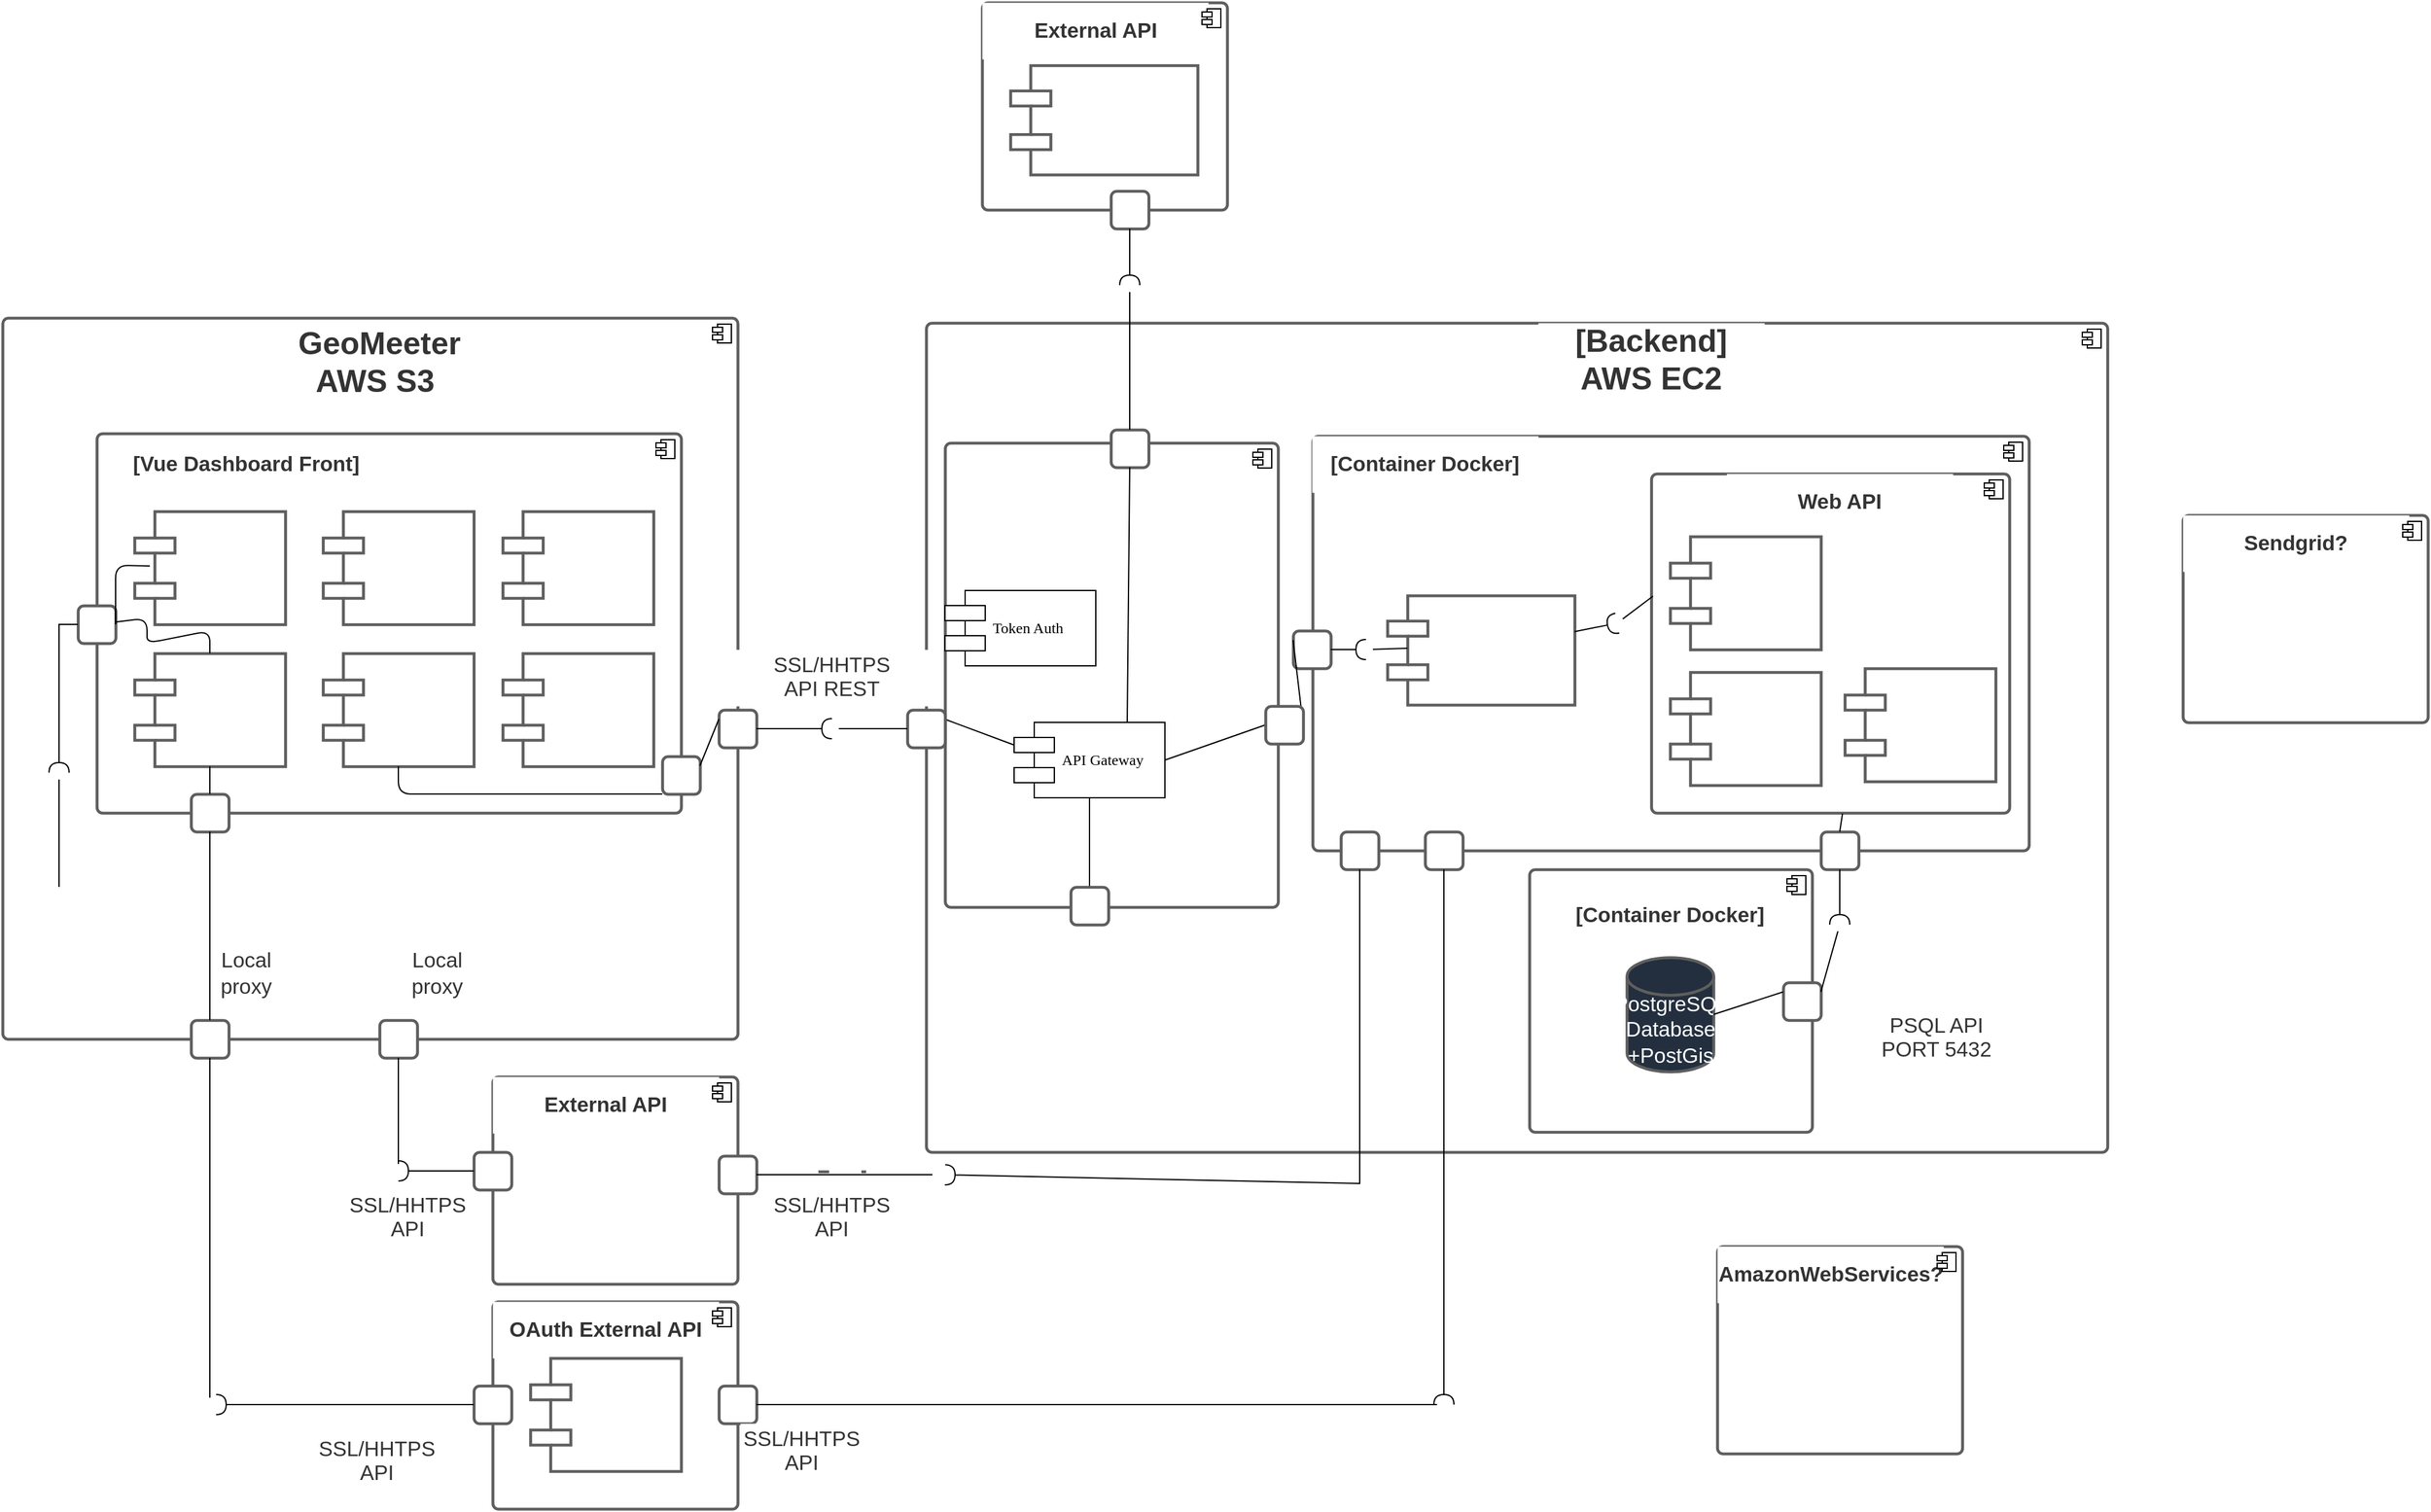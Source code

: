 <mxfile>
    <diagram id="GqEjZYX9ZaJlJ4JGxs04" name="Page-1">
        <mxGraphModel dx="3369" dy="2204" grid="1" gridSize="10" guides="1" tooltips="1" connect="1" arrows="1" fold="1" page="1" pageScale="1" pageWidth="827" pageHeight="1169" math="0" shadow="0">
            <root>
                <mxCell id="0"/>
                <mxCell id="1" parent="0"/>
                <mxCell id="64" value="" style="html=1;dropTarget=0;fontSize=13;align=center;spacing=3.8;strokeColor=#5e5e5e;strokeOpacity=100;rounded=1;absoluteArcSize=1;arcSize=9;strokeWidth=2.3;" parent="1" vertex="1">
                    <mxGeometry x="-1215" y="-829" width="585" height="574" as="geometry"/>
                </mxCell>
                <mxCell id="65" value="" style="shape=component;jettyWidth=8;jettyHeight=4;" parent="64" vertex="1">
                    <mxGeometry x="1" width="15" height="15" relative="1" as="geometry">
                        <mxPoint x="-20" y="5" as="offset"/>
                    </mxGeometry>
                </mxCell>
                <mxCell id="66" value="" style="html=1;dropTarget=0;fontSize=13;align=center;spacing=3.8;strokeColor=#5e5e5e;strokeOpacity=100;rounded=1;absoluteArcSize=1;arcSize=9;strokeWidth=2.3;" parent="1" vertex="1">
                    <mxGeometry x="-1140" y="-737" width="465" height="302" as="geometry"/>
                </mxCell>
                <mxCell id="67" value="" style="shape=component;jettyWidth=8;jettyHeight=4;" parent="66" vertex="1">
                    <mxGeometry x="1" width="15" height="15" relative="1" as="geometry">
                        <mxPoint x="-20" y="5" as="offset"/>
                    </mxGeometry>
                </mxCell>
                <mxCell id="68" value="" style="html=1;dropTarget=0;fontSize=13;align=center;spacing=3.8;strokeColor=#5e5e5e;strokeOpacity=100;rounded=1;absoluteArcSize=1;arcSize=9;strokeWidth=2.3;" parent="1" vertex="1">
                    <mxGeometry x="-480" y="-825" width="940" height="660" as="geometry"/>
                </mxCell>
                <mxCell id="69" value="" style="shape=component;jettyWidth=8;jettyHeight=4;" parent="68" vertex="1">
                    <mxGeometry x="1" width="15" height="15" relative="1" as="geometry">
                        <mxPoint x="-20" y="5" as="offset"/>
                    </mxGeometry>
                </mxCell>
                <mxCell id="70" value="" style="html=1;dropTarget=0;fontSize=13;align=center;spacing=3.8;strokeColor=#5e5e5e;strokeOpacity=100;rounded=1;absoluteArcSize=1;arcSize=9;strokeWidth=2.3;" parent="1" vertex="1">
                    <mxGeometry x="-172.5" y="-735" width="570" height="330" as="geometry"/>
                </mxCell>
                <mxCell id="71" value="" style="shape=component;jettyWidth=8;jettyHeight=4;" parent="70" vertex="1">
                    <mxGeometry x="1" width="15" height="15" relative="1" as="geometry">
                        <mxPoint x="-20" y="5" as="offset"/>
                    </mxGeometry>
                </mxCell>
                <UserObject label="&lt;div style=&quot;display: flex; justify-content: center; text-align: center; align-items: baseline; font-size: 0; line-height: 1.25;margin-top: -2px;&quot;&gt;&lt;span&gt;&lt;span style=&quot;font-size:16.7px;color:#333333;&quot;&gt;PSQL API&#10;&lt;/span&gt;&lt;/span&gt;&lt;/div&gt;&lt;div style=&quot;display: flex; justify-content: center; text-align: center; align-items: baseline; font-size: 0; line-height: 1.25;margin-top: -2px;&quot;&gt;&lt;span&gt;&lt;span style=&quot;font-size:16.7px;color:#333333;&quot;&gt;PORT 5432&lt;/span&gt;&lt;/span&gt;&lt;/div&gt;" lucidchartObjectId="9TQ.UFUaZxLk" id="72">
                    <mxCell style="html=1;overflow=block;blockSpacing=1;whiteSpace=wrap;fontSize=13;spacing=0;fillColor=#ffffff;strokeWidth=1.5;strokeColor=none;" parent="1" vertex="1">
                        <mxGeometry x="234" y="-277.5" width="180" height="45" as="geometry"/>
                    </mxCell>
                </UserObject>
                <UserObject label="&lt;div style=&quot;display: flex; justify-content: center; text-align: center; align-items: baseline; font-size: 0; line-height: 1.25;margin-top: -2px;&quot;&gt;&lt;span&gt;&lt;span style=&quot;font-size:16.7px;color:#333333;&quot;&gt;SSL/HHTPS&#10;&lt;/span&gt;&lt;/span&gt;&lt;/div&gt;&lt;div style=&quot;display: flex; justify-content: center; text-align: center; align-items: baseline; font-size: 0; line-height: 1.25;margin-top: -2px;&quot;&gt;&lt;span&gt;&lt;span style=&quot;font-size:16.7px;color:#333333;&quot;&gt;API REST&lt;/span&gt;&lt;/span&gt;&lt;/div&gt;" lucidchartObjectId="ERQ.FartYt-O" id="73">
                    <mxCell style="html=1;overflow=block;blockSpacing=1;whiteSpace=wrap;fontSize=13;spacing=0;fillColor=#ffffff;strokeWidth=1.5;strokeColor=none;" parent="1" vertex="1">
                        <mxGeometry x="-645" y="-565" width="180" height="45" as="geometry"/>
                    </mxCell>
                </UserObject>
                <UserObject label="Local proxy" lucidchartObjectId="j-Q.yynavweJ" id="74">
                    <mxCell style="html=1;overflow=block;blockSpacing=1;whiteSpace=wrap;fontSize=16.7;fontColor=#333333;align=center;spacing=0;fillColor=#ffffff;strokeWidth=1.5;strokeColor=none;" parent="1" vertex="1">
                        <mxGeometry x="-898" y="-330" width="58" height="45" as="geometry"/>
                    </mxCell>
                </UserObject>
                <UserObject label="GeoMeeter AWS S3&amp;nbsp;" lucidchartObjectId="0mQ.VnrTeDY5" id="75">
                    <mxCell style="html=1;overflow=block;blockSpacing=1;whiteSpace=wrap;fontSize=25;fontColor=#333333;fontStyle=1;align=center;spacing=0;fillColor=#ffffff;strokeWidth=1.5;strokeColor=none;" parent="1" vertex="1">
                        <mxGeometry x="-1005" y="-825" width="180" height="55" as="geometry"/>
                    </mxCell>
                </UserObject>
                <UserObject label="[Container Docker]" lucidchartObjectId="BvQ.S7S5D1Hz" id="76">
                    <mxCell style="html=1;overflow=block;blockSpacing=1;whiteSpace=wrap;fontSize=16.7;fontColor=#333333;fontStyle=1;align=center;spacing=0;fillColor=#ffffff;strokeWidth=1.5;strokeColor=none;" parent="1" vertex="1">
                        <mxGeometry x="-173" y="-735" width="180" height="45" as="geometry"/>
                    </mxCell>
                </UserObject>
                <mxCell id="77" value="" style="html=1;dropTarget=0;fontSize=13;align=center;spacing=3.8;strokeColor=#5e5e5e;strokeOpacity=100;rounded=1;absoluteArcSize=1;arcSize=9;strokeWidth=2.3;" parent="1" vertex="1">
                    <mxGeometry x="97" y="-705" width="285" height="270" as="geometry"/>
                </mxCell>
                <mxCell id="78" value="" style="shape=component;jettyWidth=8;jettyHeight=4;" parent="77" vertex="1">
                    <mxGeometry x="1" width="15" height="15" relative="1" as="geometry">
                        <mxPoint x="-20" y="5" as="offset"/>
                    </mxGeometry>
                </mxCell>
                <UserObject label="&lt;div style=&quot;display: flex; justify-content: center; text-align: center; align-items: baseline; font-size: 0; line-height: 1.25;margin-top: -2px;&quot;&gt;&lt;span&gt;&lt;span style=&quot;font-size:25px;color:#333333;font-weight: bold;&quot;&gt;[Backend]&#10;&lt;/span&gt;&lt;/span&gt;&lt;/div&gt;&lt;div style=&quot;display: flex; justify-content: center; text-align: center; align-items: baseline; font-size: 0; line-height: 1.25;margin-top: -2px;&quot;&gt;&lt;span&gt;&lt;span style=&quot;font-size:25px;color:#333333;font-weight: bold;&quot;&gt;AWS EC2&lt;/span&gt;&lt;/span&gt;&lt;/div&gt;" lucidchartObjectId="2wQ.rxDoDfN9" id="79">
                    <mxCell style="html=1;overflow=block;blockSpacing=1;whiteSpace=wrap;fontSize=13;spacing=0;fillColor=#ffffff;strokeWidth=1.5;strokeColor=none;" parent="1" vertex="1">
                        <mxGeometry x="7" y="-825" width="180" height="60" as="geometry"/>
                    </mxCell>
                </UserObject>
                <UserObject label="Web API" lucidchartObjectId="cxQ.P7ARJ7Gp" id="80">
                    <mxCell style="html=1;overflow=block;blockSpacing=1;whiteSpace=wrap;fontSize=16.7;fontColor=#333333;fontStyle=1;align=center;spacing=0;fillColor=#ffffff;strokeWidth=1.5;strokeColor=none;" parent="1" vertex="1">
                        <mxGeometry x="157" y="-705" width="180" height="45" as="geometry"/>
                    </mxCell>
                </UserObject>
                <UserObject label="" lucidchartObjectId="xmQ.o6H7XOpQ" id="81">
                    <mxCell style="html=1;overflow=block;blockSpacing=1;whiteSpace=wrap;shape=component;align=left;spacingLeft=36;fontSize=16.7;fontColor=#FFFFFF;spacing=0;strokeColor=#5e5e5e;strokeOpacity=100;rounded=1;absoluteArcSize=1;arcSize=9;strokeWidth=2.3;" parent="1" vertex="1">
                        <mxGeometry x="112" y="-547" width="120" height="90" as="geometry"/>
                    </mxCell>
                </UserObject>
                <UserObject label="" lucidchartObjectId="LvQ.SK1kYf38" id="83">
                    <mxCell style="html=1;overflow=block;blockSpacing=1;whiteSpace=wrap;shape=component;align=left;spacingLeft=36;fontSize=16.7;fontColor=#FFFFFF;spacing=0;strokeColor=#5e5e5e;strokeOpacity=100;rounded=1;absoluteArcSize=1;arcSize=9;strokeWidth=2.3;" parent="1" vertex="1">
                        <mxGeometry x="112" y="-655" width="120" height="90" as="geometry"/>
                    </mxCell>
                </UserObject>
                <mxCell id="84" value="" style="html=1;dropTarget=0;fontSize=13;align=center;spacing=3.8;strokeColor=#5e5e5e;strokeOpacity=100;rounded=1;absoluteArcSize=1;arcSize=9;strokeWidth=2.3;container=1;collapsible=0;" parent="1" vertex="1">
                    <mxGeometry x="-825" y="-225" width="195" height="165" as="geometry"/>
                </mxCell>
                <UserObject label="External API" lucidchartObjectId="JzQ.lzjoDw~8" id="85">
                    <mxCell style="html=1;overflow=block;blockSpacing=1;whiteSpace=wrap;fontSize=16.7;fontColor=#333333;fontStyle=1;align=center;spacing=0;fillColor=#ffffff;strokeWidth=1.5;strokeColor=none;" parent="84" vertex="1">
                        <mxGeometry width="180" height="45" as="geometry"/>
                    </mxCell>
                </UserObject>
                <mxCell id="87" value="" style="shape=component;jettyWidth=8;jettyHeight=4;" parent="84" vertex="1">
                    <mxGeometry x="1" width="15" height="15" relative="1" as="geometry">
                        <mxPoint x="-20" y="5" as="offset"/>
                    </mxGeometry>
                </mxCell>
                <mxCell id="88" value="" style="html=1;dropTarget=0;fontSize=13;align=center;spacing=3.8;strokeColor=#5e5e5e;strokeOpacity=100;rounded=1;absoluteArcSize=1;arcSize=9;strokeWidth=2.3;container=1;collapsible=0;" parent="1" vertex="1">
                    <mxGeometry x="-825" y="-46" width="195" height="165" as="geometry"/>
                </mxCell>
                <UserObject label="OAuth External API" lucidchartObjectId="RAQ.dgPogVAI" id="89">
                    <mxCell style="html=1;overflow=block;blockSpacing=1;whiteSpace=wrap;fontSize=16.7;fontColor=#333333;fontStyle=1;align=center;spacing=0;fillColor=#ffffff;strokeWidth=1.5;strokeColor=none;" parent="88" vertex="1">
                        <mxGeometry width="180" height="45" as="geometry"/>
                    </mxCell>
                </UserObject>
                <mxCell id="90" value="" style="shape=component;jettyWidth=8;jettyHeight=4;" parent="88" vertex="1">
                    <mxGeometry x="1" width="15" height="15" relative="1" as="geometry">
                        <mxPoint x="-20" y="5" as="offset"/>
                    </mxGeometry>
                </mxCell>
                <mxCell id="91" value="Auth" style="html=1;overflow=block;blockSpacing=1;whiteSpace=wrap;shape=component;align=left;spacingLeft=36;fontSize=16.7;fontColor=#FFFFFF;spacing=0;strokeColor=#5e5e5e;strokeOpacity=100;rounded=1;absoluteArcSize=1;arcSize=9;strokeWidth=2.3;container=1;collapsible=0;" parent="1" vertex="1">
                    <mxGeometry x="-795" y="-1" width="120" height="90" as="geometry"/>
                </mxCell>
                <UserObject label="Nginx &#10;reverse proxy" lucidchartObjectId="QDQ.MSSu0BSL" id="92">
                    <mxCell style="html=1;overflow=block;blockSpacing=1;whiteSpace=wrap;shape=component;align=left;spacingLeft=36;fontSize=16.7;fontColor=#FFFFFF;spacing=0;strokeColor=#5e5e5e;strokeOpacity=100;rounded=1;absoluteArcSize=1;arcSize=9;strokeWidth=2.3;" parent="1" vertex="1">
                        <mxGeometry x="-113" y="-608" width="149" height="87" as="geometry"/>
                    </mxCell>
                </UserObject>
                <UserObject label="" lucidchartObjectId="nFQ.mH_b9b4w" id="93">
                    <mxCell style="html=1;overflow=block;blockSpacing=1;whiteSpace=wrap;fontSize=13;align=center;spacing=3.8;strokeColor=#5e5e5e;strokeOpacity=100;rounded=1;absoluteArcSize=1;arcSize=9;strokeWidth=2.3;fontColor=#FFFFFF;" parent="1" vertex="1">
                        <mxGeometry x="-188" y="-580" width="30" height="30" as="geometry"/>
                    </mxCell>
                </UserObject>
                <mxCell id="94" value="" style="html=1;dropTarget=0;fontSize=13;align=center;spacing=3.8;strokeColor=#5e5e5e;strokeOpacity=100;rounded=1;absoluteArcSize=1;arcSize=9;strokeWidth=2.3;container=1;collapsible=0;" parent="1" vertex="1">
                    <mxGeometry y="-390" width="225" height="209" as="geometry"/>
                </mxCell>
                <UserObject label="[Container Docker]" lucidchartObjectId="EGQ.u1LITXUu" id="95">
                    <mxCell style="html=1;overflow=block;blockSpacing=1;whiteSpace=wrap;fontSize=16.7;fontColor=#333333;fontStyle=1;align=center;spacing=0;fillColor=#ffffff;strokeWidth=1.5;strokeColor=none;" parent="94" vertex="1">
                        <mxGeometry x="22" y="14" width="180" height="45" as="geometry"/>
                    </mxCell>
                </UserObject>
                <UserObject label="PostgreSQL Database +PostGis" lucidchartObjectId="VoQ.apwIIPWM" id="96">
                    <mxCell style="shape=cylinder3;whiteSpace=wrap;html=1;boundedLbl=1;backgroundOutline=1;size=15;fontFamily=Helvetica;fontSize=16.7;fontColor=#FFFFFF;align=center;strokeColor=#5e5e5e;strokeWidth=2.3;fillColor=#232f3e;" parent="94" vertex="1">
                        <mxGeometry x="77.5" y="70" width="69" height="91" as="geometry"/>
                    </mxCell>
                </UserObject>
                <mxCell id="97" value="" style="shape=component;jettyWidth=8;jettyHeight=4;" parent="94" vertex="1">
                    <mxGeometry x="1" width="15" height="15" relative="1" as="geometry">
                        <mxPoint x="-20" y="5" as="offset"/>
                    </mxGeometry>
                </mxCell>
                <UserObject label="Map Leaflet-Vue" lucidchartObjectId="rHQ._YY6tu1O" id="98">
                    <mxCell style="html=1;overflow=block;blockSpacing=1;whiteSpace=wrap;shape=component;align=left;spacingLeft=36;fontSize=16.7;fontColor=#FFFFFF;spacing=0;strokeColor=#5e5e5e;strokeOpacity=100;rounded=1;absoluteArcSize=1;arcSize=9;strokeWidth=2.3;" parent="1" vertex="1">
                        <mxGeometry x="-960" y="-675" width="120" height="90" as="geometry"/>
                    </mxCell>
                </UserObject>
                <UserObject label="" lucidchartObjectId="mLQ.HGn_hyK." id="111">
                    <mxCell style="html=1;overflow=block;blockSpacing=1;whiteSpace=wrap;fontSize=13;align=center;spacing=3.8;strokeColor=#5e5e5e;strokeOpacity=100;rounded=1;absoluteArcSize=1;arcSize=9;strokeWidth=2.3;" parent="1" vertex="1">
                        <mxGeometry x="-840" y="21" width="30" height="30" as="geometry"/>
                    </mxCell>
                </UserObject>
                <UserObject label="" lucidchartObjectId="xLQ.PSGera.4" id="112">
                    <mxCell style="html=1;overflow=block;blockSpacing=1;whiteSpace=wrap;fontSize=13;align=center;spacing=3.8;strokeColor=#5e5e5e;strokeOpacity=100;rounded=1;absoluteArcSize=1;arcSize=9;strokeWidth=2.3;" parent="1" vertex="1">
                        <mxGeometry x="202" y="-300" width="30" height="30" as="geometry"/>
                    </mxCell>
                </UserObject>
                <UserObject label="" lucidchartObjectId="OLQ.SMa_Be_0" id="117">
                    <mxCell style="html=1;overflow=block;blockSpacing=1;whiteSpace=wrap;fontSize=13;align=center;spacing=3.8;strokeColor=#5e5e5e;strokeOpacity=100;rounded=1;absoluteArcSize=1;arcSize=9;strokeWidth=2.3;" parent="1" vertex="1">
                        <mxGeometry x="-1065" y="-270" width="30" height="30" as="geometry"/>
                    </mxCell>
                </UserObject>
                <UserObject label="" lucidchartObjectId="7MQ.v_up57Re" id="129">
                    <mxCell style="html=1;overflow=block;blockSpacing=1;whiteSpace=wrap;fontSize=13;align=center;spacing=3.8;strokeColor=#5e5e5e;strokeOpacity=100;rounded=1;absoluteArcSize=1;arcSize=9;strokeWidth=2.3;fontColor=#FFFFFF;" parent="1" vertex="1">
                        <mxGeometry x="-645" y="-517" width="30" height="30" as="geometry"/>
                    </mxCell>
                </UserObject>
                <UserObject label="" lucidchartObjectId="nNQ.YD1-uJfC" id="138">
                    <mxCell style="html=1;overflow=block;blockSpacing=1;whiteSpace=wrap;fontSize=13;align=center;spacing=3.8;strokeColor=#5e5e5e;strokeOpacity=100;rounded=1;absoluteArcSize=1;arcSize=9;strokeWidth=2.3;" parent="1" vertex="1">
                        <mxGeometry x="-915" y="-270" width="30" height="30" as="geometry"/>
                    </mxCell>
                </UserObject>
                <UserObject label="" lucidchartObjectId="7NQ.XrvVqVuC" id="142">
                    <mxCell style="html=1;overflow=block;blockSpacing=1;whiteSpace=wrap;fontSize=13;align=center;spacing=3.8;strokeColor=#5e5e5e;strokeOpacity=100;rounded=1;absoluteArcSize=1;arcSize=9;strokeWidth=2.3;" parent="1" vertex="1">
                        <mxGeometry x="-840" y="-165" width="30" height="30" as="geometry"/>
                    </mxCell>
                </UserObject>
                <UserObject label="Login or Register" lucidchartObjectId="tQQ.5gMyglQL" id="143">
                    <mxCell style="html=1;overflow=block;blockSpacing=1;whiteSpace=wrap;shape=component;align=left;spacingLeft=36;fontSize=16.7;fontColor=#FFFFFF;spacing=0;strokeColor=#5e5e5e;strokeOpacity=100;rounded=1;absoluteArcSize=1;arcSize=9;strokeWidth=2.3;" parent="1" vertex="1">
                        <mxGeometry x="-1110" y="-562" width="120" height="90" as="geometry"/>
                    </mxCell>
                </UserObject>
                <UserObject label="List Pings, Users y Locations?" lucidchartObjectId="EQQ.A3JN0USV" id="144">
                    <mxCell style="html=1;overflow=block;blockSpacing=1;whiteSpace=wrap;shape=component;align=left;spacingLeft=36;fontSize=16.7;fontColor=#FFFFFF;spacing=0;strokeColor=#5e5e5e;strokeOpacity=100;rounded=1;absoluteArcSize=1;arcSize=9;strokeWidth=2.3;" parent="1" vertex="1">
                        <mxGeometry x="-817" y="-675" width="120" height="90" as="geometry"/>
                    </mxCell>
                </UserObject>
                <UserObject label="" lucidchartObjectId="RQQ.1Tx4FJ7h" id="145">
                    <mxCell style="html=1;overflow=block;blockSpacing=1;whiteSpace=wrap;fontSize=13;align=center;spacing=3.8;strokeColor=#5e5e5e;strokeOpacity=100;rounded=1;absoluteArcSize=1;arcSize=9;strokeWidth=2.3;fontColor=#FFFFFF;" parent="1" vertex="1">
                        <mxGeometry x="-1155" y="-600" width="30" height="30" as="geometry"/>
                    </mxCell>
                </UserObject>
                <UserObject label="[Vue Dashboard Front]" lucidchartObjectId="iSQ.8A~Tfa6g" id="146">
                    <mxCell style="html=1;overflow=block;blockSpacing=1;whiteSpace=wrap;fontSize=16.7;fontColor=#333333;fontStyle=1;align=center;spacing=0;fillColor=#ffffff;strokeWidth=1.5;strokeColor=none;" parent="1" vertex="1">
                        <mxGeometry x="-1132" y="-735" width="222" height="45" as="geometry"/>
                    </mxCell>
                </UserObject>
                <UserObject label="" lucidchartObjectId="MSQ.1bBkWNoG" id="147">
                    <mxCell style="html=1;overflow=block;blockSpacing=1;whiteSpace=wrap;fontSize=13;align=center;spacing=3.8;strokeColor=#5e5e5e;strokeOpacity=100;rounded=1;absoluteArcSize=1;arcSize=9;strokeWidth=2.3;" parent="1" vertex="1">
                        <mxGeometry x="232" y="-420" width="30" height="30" as="geometry"/>
                    </mxCell>
                </UserObject>
                <UserObject label="" lucidchartObjectId="kUQ.27DKTuAM" id="149">
                    <mxCell style="html=1;overflow=block;blockSpacing=1;whiteSpace=wrap;fontSize=13;align=center;spacing=3.8;strokeColor=#5e5e5e;strokeOpacity=100;rounded=1;absoluteArcSize=1;arcSize=9;strokeWidth=2.3;" parent="1" vertex="1">
                        <mxGeometry x="-1065" y="-450" width="30" height="30" as="geometry"/>
                    </mxCell>
                </UserObject>
                <UserObject label="" lucidchartObjectId="qXQ.MwzUgVT0" id="153">
                    <mxCell style="html=1;overflow=block;blockSpacing=1;whiteSpace=wrap;fontSize=13;align=center;spacing=3.8;strokeColor=#5e5e5e;strokeOpacity=100;rounded=1;absoluteArcSize=1;arcSize=9;strokeWidth=2.3;" parent="1" vertex="1">
                        <mxGeometry x="-645" y="-162" width="30" height="30" as="geometry"/>
                    </mxCell>
                </UserObject>
                <UserObject label="" lucidchartObjectId="vXQ.yb~cQzVh" id="154">
                    <mxCell style="html=1;overflow=block;blockSpacing=1;whiteSpace=wrap;fontSize=13;align=center;spacing=3.8;strokeColor=#5e5e5e;strokeOpacity=100;rounded=1;absoluteArcSize=1;arcSize=9;strokeWidth=2.3;" parent="1" vertex="1">
                        <mxGeometry x="-645" y="21" width="30" height="30" as="geometry"/>
                    </mxCell>
                </UserObject>
                <UserObject label="" lucidchartObjectId="iYQ.IfXO5Spt" id="155">
                    <mxCell style="html=1;overflow=block;blockSpacing=1;whiteSpace=wrap;fontSize=13;align=center;spacing=3.8;strokeColor=#5e5e5e;strokeOpacity=100;rounded=1;absoluteArcSize=1;arcSize=9;strokeWidth=2.3;" parent="1" vertex="1">
                        <mxGeometry x="-150" y="-420" width="30" height="30" as="geometry"/>
                    </mxCell>
                </UserObject>
                <UserObject label="" lucidchartObjectId="nYQ.jYD1vKl0" id="156">
                    <mxCell style="html=1;overflow=block;blockSpacing=1;whiteSpace=wrap;fontSize=13;align=center;spacing=3.8;strokeColor=#5e5e5e;strokeOpacity=100;rounded=1;absoluteArcSize=1;arcSize=9;strokeWidth=2.3;" parent="1" vertex="1">
                        <mxGeometry x="-83" y="-420" width="30" height="30" as="geometry"/>
                    </mxCell>
                </UserObject>
                <UserObject label="Mail Service" lucidchartObjectId="TYQ.1-TCLOCC" id="159">
                    <mxCell style="html=1;overflow=block;blockSpacing=1;whiteSpace=wrap;shape=component;align=left;spacingLeft=36;fontSize=16.7;fontColor=#FFFFFF;spacing=0;strokeColor=#5e5e5e;strokeOpacity=100;rounded=1;absoluteArcSize=1;arcSize=9;strokeWidth=2.3;" parent="1" vertex="1">
                        <mxGeometry x="251" y="-550" width="120" height="90" as="geometry"/>
                    </mxCell>
                </UserObject>
                <UserObject label="Send Ping?" lucidchartObjectId="BZQ.7yFAApc7" id="162">
                    <mxCell style="html=1;overflow=block;blockSpacing=1;whiteSpace=wrap;shape=component;align=left;spacingLeft=36;fontSize=16.7;fontColor=#FFFFFF;spacing=0;strokeColor=#5e5e5e;strokeOpacity=100;rounded=1;absoluteArcSize=1;arcSize=9;strokeWidth=2.3;" parent="1" vertex="1">
                        <mxGeometry x="-817" y="-562" width="120" height="90" as="geometry"/>
                    </mxCell>
                </UserObject>
                <UserObject label="" lucidchartObjectId="F0Q.Sfm7eGPp" id="163">
                    <mxCell style="html=1;overflow=block;blockSpacing=1;whiteSpace=wrap;fontSize=13;align=center;spacing=3.8;strokeColor=#5e5e5e;strokeOpacity=100;rounded=1;absoluteArcSize=1;arcSize=9;strokeWidth=2.3;fontColor=#FFFFFF;" parent="1" vertex="1">
                        <mxGeometry x="-690" y="-480" width="30" height="30" as="geometry"/>
                    </mxCell>
                </UserObject>
                <UserObject label="&lt;div style=&quot;display: flex; justify-content: center; text-align: center; align-items: baseline; font-size: 0; line-height: 1.25;margin-top: -2px;&quot;&gt;&lt;span&gt;&lt;span style=&quot;font-size:16.7px;color:#333333;&quot;&gt;SSL/HHTPS&#10;&lt;/span&gt;&lt;/span&gt;&lt;/div&gt;&lt;div style=&quot;display: flex; justify-content: center; text-align: center; align-items: baseline; font-size: 0; line-height: 1.25;margin-top: -2px;&quot;&gt;&lt;span&gt;&lt;span style=&quot;font-size:16.7px;color:#333333;&quot;&gt;API&lt;/span&gt;&lt;/span&gt;&lt;/div&gt;" lucidchartObjectId="31Q._Ay9mY1v" id="165">
                    <mxCell style="html=1;overflow=block;blockSpacing=1;whiteSpace=wrap;fontSize=13;spacing=0;fillColor=#ffffff;strokeWidth=1.5;strokeColor=none;" parent="1" vertex="1">
                        <mxGeometry x="-945" y="-135" width="105" height="45" as="geometry"/>
                    </mxCell>
                </UserObject>
                <UserObject label="&lt;div style=&quot;display: flex; justify-content: center; text-align: center; align-items: baseline; font-size: 0; line-height: 1.25;margin-top: -2px;&quot;&gt;&lt;span&gt;&lt;span style=&quot;font-size:16.7px;color:#333333;&quot;&gt;SSL/HHTPS&#10;&lt;/span&gt;&lt;/span&gt;&lt;/div&gt;&lt;div style=&quot;display: flex; justify-content: center; text-align: center; align-items: baseline; font-size: 0; line-height: 1.25;margin-top: -2px;&quot;&gt;&lt;span&gt;&lt;span style=&quot;font-size:16.7px;color:#333333;&quot;&gt;API&lt;/span&gt;&lt;/span&gt;&lt;/div&gt;" lucidchartObjectId="71Q.mXNg.JkL" id="166">
                    <mxCell style="html=1;overflow=block;blockSpacing=1;whiteSpace=wrap;fontSize=13;spacing=0;fillColor=#ffffff;strokeWidth=1.5;strokeColor=none;" parent="1" vertex="1">
                        <mxGeometry x="-964" y="59" width="94" height="45" as="geometry"/>
                    </mxCell>
                </UserObject>
                <UserObject label="Set Location?" lucidchartObjectId="U4Q.wYum8OUZ" id="175">
                    <mxCell style="html=1;overflow=block;blockSpacing=1;whiteSpace=wrap;shape=component;align=left;spacingLeft=36;fontSize=16.7;fontColor=#FFFFFF;spacing=0;strokeColor=#5e5e5e;strokeOpacity=100;rounded=1;absoluteArcSize=1;arcSize=9;strokeWidth=2.3;" parent="1" vertex="1">
                        <mxGeometry x="-960" y="-562" width="120" height="90" as="geometry"/>
                    </mxCell>
                </UserObject>
                <mxCell id="176" value="" style="group;dropTarget=0;pointerEvents=0;html=1;" parent="1" vertex="1">
                    <mxGeometry x="-566" y="-165" width="38" height="30" as="geometry"/>
                </mxCell>
                <mxCell id="178" value="" style="line;fontSize=13;spacing=0;strokeColor=#5e5e5e;strokeOpacity=100;rounded=1;absoluteArcSize=1;arcSize=9;strokeWidth=2.3;" parent="176" vertex="1">
                    <mxGeometry y="0.5" width="8.55" height="1" relative="1" as="geometry"/>
                </mxCell>
                <mxCell id="179" value="" style="line;fontSize=13;spacing=0;strokeColor=#5e5e5e;strokeOpacity=100;rounded=1;absoluteArcSize=1;arcSize=9;strokeWidth=2.3;" parent="176" vertex="1">
                    <mxGeometry x="0.9" y="0.5" width="3.8" height="1" relative="1" as="geometry"/>
                </mxCell>
                <UserObject label="&lt;div style=&quot;display: flex; justify-content: center; text-align: center; align-items: baseline; font-size: 0; line-height: 1.25;margin-top: -2px;&quot;&gt;&lt;span&gt;&lt;span style=&quot;font-size:16.7px;color:#333333;&quot;&gt;SSL/HHTPS&#10;&lt;/span&gt;&lt;/span&gt;&lt;/div&gt;&lt;div style=&quot;display: flex; justify-content: center; text-align: center; align-items: baseline; font-size: 0; line-height: 1.25;margin-top: -2px;&quot;&gt;&lt;span&gt;&lt;span style=&quot;font-size:16.7px;color:#333333;&quot;&gt;API&lt;/span&gt;&lt;/span&gt;&lt;/div&gt;" lucidchartObjectId="H7Q.1B.BZTS4" id="184">
                    <mxCell style="html=1;overflow=block;blockSpacing=1;whiteSpace=wrap;fontSize=13;spacing=0;fillColor=#ffffff;strokeWidth=1.5;strokeColor=none;" parent="1" vertex="1">
                        <mxGeometry x="-602" y="-135" width="94" height="45" as="geometry"/>
                    </mxCell>
                </UserObject>
                <mxCell id="206" value="" style="html=1;dropTarget=0;fontSize=13;align=center;spacing=3.8;strokeColor=#5e5e5e;strokeOpacity=100;rounded=1;absoluteArcSize=1;arcSize=9;strokeWidth=2.3;" parent="1" vertex="1">
                    <mxGeometry x="-465" y="-729.5" width="265" height="369.5" as="geometry"/>
                </mxCell>
                <mxCell id="207" value="" style="shape=component;jettyWidth=8;jettyHeight=4;" parent="206" vertex="1">
                    <mxGeometry x="1" width="15" height="15" relative="1" as="geometry">
                        <mxPoint x="-20" y="5" as="offset"/>
                    </mxGeometry>
                </mxCell>
                <UserObject label="&lt;div style=&quot;display: flex; justify-content: center; text-align: center; align-items: baseline; font-size: 0; line-height: 1.25;margin-top: -2px;&quot;&gt;&lt;span&gt;&lt;span style=&quot;font-size:16.7px;color:#333333;&quot;&gt;SSL/HHTPS&#10;&lt;/span&gt;&lt;/span&gt;&lt;/div&gt;&lt;div style=&quot;display: flex; justify-content: center; text-align: center; align-items: baseline; font-size: 0; line-height: 1.25;margin-top: -2px;&quot;&gt;&lt;span&gt;&lt;span style=&quot;font-size:16.7px;color:#333333;&quot;&gt;API&lt;/span&gt;&lt;/span&gt;&lt;/div&gt;" lucidchartObjectId="L7Q.PHLQFHEx" id="185">
                    <mxCell style="html=1;overflow=block;blockSpacing=1;whiteSpace=wrap;fontSize=13;spacing=0;fillColor=#ffffff;strokeWidth=1.5;strokeColor=none;" parent="1" vertex="1">
                        <mxGeometry x="-628" y="51" width="98" height="45" as="geometry"/>
                    </mxCell>
                </UserObject>
                <UserObject label="Local proxy" lucidchartObjectId="C-Q.cqZwOiHa" id="187">
                    <mxCell style="html=1;overflow=block;blockSpacing=1;whiteSpace=wrap;fontSize=16.7;fontColor=#333333;align=center;spacing=0;fillColor=#ffffff;strokeWidth=1.5;strokeColor=none;" parent="1" vertex="1">
                        <mxGeometry x="-1050" y="-330" width="58" height="45" as="geometry"/>
                    </mxCell>
                </UserObject>
                <UserObject label="Display" lucidchartObjectId="1mR.Dg1fzhjd" id="189">
                    <mxCell style="html=1;overflow=block;blockSpacing=1;whiteSpace=wrap;shape=component;align=left;spacingLeft=36;fontSize=16.7;fontColor=#FFFFFF;spacing=0;strokeColor=#5e5e5e;strokeOpacity=100;rounded=1;absoluteArcSize=1;arcSize=9;strokeWidth=2.3;" parent="1" vertex="1">
                        <mxGeometry x="-1110" y="-675" width="120" height="90" as="geometry"/>
                    </mxCell>
                </UserObject>
                <mxCell id="191" value="" style="rounded=0;orthogonalLoop=1;jettySize=auto;html=1;endArrow=none;endFill=0;sketch=0;targetPerimeterSpacing=0;fontSize=10;exitX=1;exitY=0.5;exitDx=0;exitDy=0;startArrow=none;" parent="1" source="200" target="192" edge="1">
                    <mxGeometry relative="1" as="geometry">
                        <mxPoint x="-310" y="-412" as="sourcePoint"/>
                    </mxGeometry>
                </mxCell>
                <mxCell id="192" value="" style="ellipse;whiteSpace=wrap;html=1;align=center;aspect=fixed;resizable=0;points=[];outlineConnect=0;sketch=0;fontSize=10;" parent="1" vertex="1">
                    <mxGeometry x="-330" y="-482" width="10" height="10" as="geometry"/>
                </mxCell>
                <mxCell id="193" value="Token Auth" style="shape=component;align=left;spacingLeft=36;rounded=0;shadow=0;comic=0;labelBackgroundColor=none;strokeWidth=1;fontFamily=Verdana;fontSize=12;html=1;" parent="1" vertex="1">
                    <mxGeometry x="-465" y="-612" width="120" height="60" as="geometry"/>
                </mxCell>
                <mxCell id="197" value="" style="endArrow=none;html=1;rounded=0;fontSize=10;entryX=0;entryY=0.3;entryDx=0;entryDy=0;startArrow=none;exitX=1;exitY=0.25;exitDx=0;exitDy=0;" parent="1" source="119" target="200" edge="1">
                    <mxGeometry width="50" height="50" relative="1" as="geometry">
                        <mxPoint x="-465" y="-495.286" as="sourcePoint"/>
                        <mxPoint x="-580" y="-517" as="targetPoint"/>
                    </mxGeometry>
                </mxCell>
                <mxCell id="199" value="" style="endArrow=none;html=1;rounded=0;exitX=0.5;exitY=0;exitDx=0;exitDy=0;entryX=0.5;entryY=1;entryDx=0;entryDy=0;" parent="1" source="298" target="200" edge="1">
                    <mxGeometry width="50" height="50" relative="1" as="geometry">
                        <mxPoint x="-580" y="-395" as="sourcePoint"/>
                        <mxPoint x="-530" y="-445" as="targetPoint"/>
                    </mxGeometry>
                </mxCell>
                <mxCell id="200" value="API Gateway" style="shape=component;align=left;spacingLeft=36;rounded=0;shadow=0;comic=0;labelBackgroundColor=none;strokeWidth=1;fontFamily=Verdana;fontSize=12;html=1;" parent="1" vertex="1">
                    <mxGeometry x="-410" y="-507" width="120" height="60" as="geometry"/>
                </mxCell>
                <mxCell id="204" value="" style="rounded=0;orthogonalLoop=1;jettySize=auto;html=1;endArrow=none;endFill=0;sketch=0;sourcePerimeterSpacing=0;targetPerimeterSpacing=0;exitX=1;exitY=0.5;exitDx=0;exitDy=0;entryX=0;entryY=0.25;entryDx=0;entryDy=0;" parent="1" target="93" edge="1">
                    <mxGeometry relative="1" as="geometry">
                        <mxPoint x="-180" y="-505" as="sourcePoint"/>
                        <mxPoint x="-145" y="-467" as="targetPoint"/>
                    </mxGeometry>
                </mxCell>
                <mxCell id="205" value="" style="endArrow=none;html=1;rounded=0;exitX=1;exitY=0.5;exitDx=0;exitDy=0;entryX=0;entryY=0.5;entryDx=0;entryDy=0;" parent="1" source="200" edge="1">
                    <mxGeometry width="50" height="50" relative="1" as="geometry">
                        <mxPoint x="-280" y="-445" as="sourcePoint"/>
                        <mxPoint x="-210" y="-505" as="targetPoint"/>
                    </mxGeometry>
                </mxCell>
                <UserObject label="" lucidchartObjectId="jMQ.a4yrlkNo" id="119">
                    <mxCell style="html=1;overflow=block;blockSpacing=1;whiteSpace=wrap;fontSize=13;align=center;spacing=3.8;strokeColor=#5e5e5e;strokeOpacity=100;rounded=1;absoluteArcSize=1;arcSize=9;strokeWidth=2.3;" parent="1" vertex="1">
                        <mxGeometry x="-495" y="-517" width="30" height="30" as="geometry"/>
                    </mxCell>
                </UserObject>
                <UserObject label="" lucidchartObjectId="nFQ.mH_b9b4w" id="209">
                    <mxCell style="html=1;overflow=block;blockSpacing=1;whiteSpace=wrap;fontSize=13;align=center;spacing=3.8;strokeColor=#5e5e5e;strokeOpacity=100;rounded=1;absoluteArcSize=1;arcSize=9;strokeWidth=2.3;fontColor=#FFFFFF;" parent="1" vertex="1">
                        <mxGeometry x="-210" y="-520" width="30" height="30" as="geometry"/>
                    </mxCell>
                </UserObject>
                <mxCell id="214" value="" style="shape=umlActor;verticalLabelPosition=bottom;verticalAlign=top;html=1;outlineConnect=0;fontColor=#FFFFFF;strokeColor=#FFFFFF;" parent="1" vertex="1">
                    <mxGeometry x="-1185" y="-376" width="30" height="60" as="geometry"/>
                </mxCell>
                <mxCell id="220" value="" style="html=1;dropTarget=0;fontSize=13;align=center;spacing=3.8;strokeColor=#5e5e5e;strokeOpacity=100;rounded=1;absoluteArcSize=1;arcSize=9;strokeWidth=2.3;container=1;collapsible=0;" parent="1" vertex="1">
                    <mxGeometry x="-435.5" y="-1080" width="195" height="165" as="geometry"/>
                </mxCell>
                <UserObject label="External API" lucidchartObjectId="JzQ.lzjoDw~8" id="221">
                    <mxCell style="html=1;overflow=block;blockSpacing=1;whiteSpace=wrap;fontSize=16.7;fontColor=#333333;fontStyle=1;align=center;spacing=0;fillColor=#ffffff;strokeWidth=1.5;strokeColor=none;" parent="220" vertex="1">
                        <mxGeometry width="180" height="45" as="geometry"/>
                    </mxCell>
                </UserObject>
                <mxCell id="222" value="" style="shape=component;jettyWidth=8;jettyHeight=4;" parent="220" vertex="1">
                    <mxGeometry x="1" width="15" height="15" relative="1" as="geometry">
                        <mxPoint x="-20" y="5" as="offset"/>
                    </mxGeometry>
                </mxCell>
                <UserObject label="" lucidchartObjectId="qXQ.MwzUgVT0" id="226">
                    <mxCell style="html=1;overflow=block;blockSpacing=1;whiteSpace=wrap;fontSize=13;align=center;spacing=3.8;strokeColor=#5e5e5e;strokeOpacity=100;rounded=1;absoluteArcSize=1;arcSize=9;strokeWidth=2.3;" parent="1" vertex="1">
                        <mxGeometry x="-333" y="-740" width="30" height="30" as="geometry"/>
                    </mxCell>
                </UserObject>
                <UserObject label="" lucidchartObjectId="qXQ.MwzUgVT0" id="228">
                    <mxCell style="html=1;overflow=block;blockSpacing=1;whiteSpace=wrap;fontSize=13;align=center;spacing=3.8;strokeColor=#5e5e5e;strokeOpacity=100;rounded=1;absoluteArcSize=1;arcSize=9;strokeWidth=2.3;" parent="1" vertex="1">
                        <mxGeometry x="-333" y="-930" width="30" height="30" as="geometry"/>
                    </mxCell>
                </UserObject>
                <mxCell id="231" value="" style="rounded=0;orthogonalLoop=1;jettySize=auto;html=1;endArrow=none;endFill=0;sketch=0;sourcePerimeterSpacing=0;targetPerimeterSpacing=0;fontColor=#FFFFFF;exitX=0.5;exitY=0;exitDx=0;exitDy=0;" parent="1" source="226" target="233" edge="1">
                    <mxGeometry relative="1" as="geometry">
                        <mxPoint x="-263" y="-855" as="sourcePoint"/>
                    </mxGeometry>
                </mxCell>
                <mxCell id="232" value="" style="rounded=0;orthogonalLoop=1;jettySize=auto;html=1;endArrow=halfCircle;endFill=0;entryX=0.5;entryY=0.5;endSize=6;strokeWidth=1;sketch=0;fontColor=#FFFFFF;exitX=0.5;exitY=1;exitDx=0;exitDy=0;" parent="1" source="228" target="233" edge="1">
                    <mxGeometry relative="1" as="geometry">
                        <mxPoint x="-215" y="-855" as="sourcePoint"/>
                    </mxGeometry>
                </mxCell>
                <mxCell id="233" value="" style="ellipse;whiteSpace=wrap;html=1;align=center;aspect=fixed;resizable=0;points=[];outlineConnect=0;sketch=0;fontColor=#FFFFFF;strokeColor=#FFFFFF;" parent="1" vertex="1">
                    <mxGeometry x="-323" y="-860" width="10" height="10" as="geometry"/>
                </mxCell>
                <mxCell id="241" value="" style="rounded=0;orthogonalLoop=1;jettySize=auto;html=1;endArrow=none;endFill=0;sketch=0;targetPerimeterSpacing=0;fontColor=#FFFFFF;startArrow=none;" parent="1" source="243" edge="1">
                    <mxGeometry relative="1" as="geometry">
                        <mxPoint x="-610" y="-157" as="sourcePoint"/>
                        <mxPoint x="-470" y="-147" as="targetPoint"/>
                    </mxGeometry>
                </mxCell>
                <mxCell id="242" value="" style="rounded=0;orthogonalLoop=1;jettySize=auto;html=1;endArrow=halfCircle;endFill=0;endSize=6;strokeWidth=1;sketch=0;fontColor=#FFFFFF;exitX=0.5;exitY=1;exitDx=0;exitDy=0;" parent="1" source="155" target="243" edge="1">
                    <mxGeometry relative="1" as="geometry">
                        <mxPoint x="-200" y="-890" as="sourcePoint"/>
                        <mxPoint x="-470" y="-140" as="targetPoint"/>
                        <Array as="points">
                            <mxPoint x="-135" y="-140"/>
                        </Array>
                    </mxGeometry>
                </mxCell>
                <mxCell id="243" value="" style="ellipse;whiteSpace=wrap;html=1;align=center;aspect=fixed;resizable=0;points=[];outlineConnect=0;sketch=0;fontColor=#FFFFFF;strokeColor=#FFFFFF;" parent="1" vertex="1">
                    <mxGeometry x="-475" y="-152" width="10" height="10" as="geometry"/>
                </mxCell>
                <mxCell id="245" value="" style="rounded=0;orthogonalLoop=1;jettySize=auto;html=1;endArrow=none;endFill=0;sketch=0;sourcePerimeterSpacing=0;fontColor=#FFFFFF;exitX=1;exitY=0.5;exitDx=0;exitDy=0;" parent="1" source="153" target="243" edge="1">
                    <mxGeometry relative="1" as="geometry">
                        <mxPoint x="-610" y="-150" as="sourcePoint"/>
                        <mxPoint x="-470" y="-140" as="targetPoint"/>
                    </mxGeometry>
                </mxCell>
                <mxCell id="249" value="" style="rounded=0;orthogonalLoop=1;jettySize=auto;html=1;endArrow=none;endFill=0;sketch=0;sourcePerimeterSpacing=0;targetPerimeterSpacing=0;fontColor=#FFFFFF;exitX=0.5;exitY=1;exitDx=0;exitDy=0;" parent="1" source="117" target="251" edge="1">
                    <mxGeometry relative="1" as="geometry">
                        <mxPoint x="-1041" y="-41" as="sourcePoint"/>
                    </mxGeometry>
                </mxCell>
                <mxCell id="250" value="" style="rounded=0;orthogonalLoop=1;jettySize=auto;html=1;endArrow=halfCircle;endFill=0;endSize=6;strokeWidth=1;sketch=0;fontColor=#FFFFFF;exitX=0;exitY=0.5;exitDx=0;exitDy=0;" parent="1" source="111" target="251" edge="1">
                    <mxGeometry relative="1" as="geometry">
                        <mxPoint x="-1001" y="-41" as="sourcePoint"/>
                        <mxPoint x="-1040" y="36" as="targetPoint"/>
                    </mxGeometry>
                </mxCell>
                <mxCell id="251" value="" style="ellipse;whiteSpace=wrap;html=1;align=center;aspect=fixed;resizable=0;points=[];outlineConnect=0;sketch=0;fontColor=#FFFFFF;strokeColor=#FFFFFF;" parent="1" vertex="1">
                    <mxGeometry x="-1055" y="31" width="10" height="10" as="geometry"/>
                </mxCell>
                <mxCell id="252" value="" style="rounded=0;orthogonalLoop=1;jettySize=auto;html=1;endArrow=none;endFill=0;sketch=0;sourcePerimeterSpacing=0;targetPerimeterSpacing=0;fontColor=#FFFFFF;exitX=0.5;exitY=1;exitDx=0;exitDy=0;" parent="1" source="138" target="254" edge="1">
                    <mxGeometry relative="1" as="geometry">
                        <mxPoint x="-970" y="-170" as="sourcePoint"/>
                    </mxGeometry>
                </mxCell>
                <mxCell id="253" value="" style="rounded=0;orthogonalLoop=1;jettySize=auto;html=1;endArrow=halfCircle;endFill=0;entryX=0.5;entryY=0.5;endSize=6;strokeWidth=1;sketch=0;fontColor=#FFFFFF;exitX=0;exitY=0.5;exitDx=0;exitDy=0;" parent="1" source="142" target="254" edge="1">
                    <mxGeometry relative="1" as="geometry">
                        <mxPoint x="-880" y="-170" as="sourcePoint"/>
                    </mxGeometry>
                </mxCell>
                <mxCell id="254" value="" style="ellipse;whiteSpace=wrap;html=1;align=center;aspect=fixed;resizable=0;points=[];outlineConnect=0;sketch=0;fontColor=#FFFFFF;strokeColor=#FFFFFF;" parent="1" vertex="1">
                    <mxGeometry x="-905" y="-155" width="10" height="10" as="geometry"/>
                </mxCell>
                <mxCell id="255" value="" style="rounded=0;orthogonalLoop=1;jettySize=auto;html=1;endArrow=none;endFill=0;sketch=0;sourcePerimeterSpacing=0;targetPerimeterSpacing=0;fontColor=#FFFFFF;exitX=1;exitY=0.5;exitDx=0;exitDy=0;" parent="1" source="154" target="257" edge="1">
                    <mxGeometry relative="1" as="geometry">
                        <mxPoint x="-113" y="44" as="sourcePoint"/>
                    </mxGeometry>
                </mxCell>
                <mxCell id="256" value="" style="rounded=0;orthogonalLoop=1;jettySize=auto;html=1;endArrow=halfCircle;endFill=0;entryX=0.5;entryY=0.5;endSize=6;strokeWidth=1;sketch=0;fontColor=#FFFFFF;exitX=0.5;exitY=1;exitDx=0;exitDy=0;" parent="1" source="156" target="257" edge="1">
                    <mxGeometry relative="1" as="geometry">
                        <mxPoint x="-73" y="44" as="sourcePoint"/>
                    </mxGeometry>
                </mxCell>
                <mxCell id="257" value="" style="ellipse;whiteSpace=wrap;html=1;align=center;aspect=fixed;resizable=0;points=[];outlineConnect=0;sketch=0;fontColor=#FFFFFF;strokeColor=#FFFFFF;" parent="1" vertex="1">
                    <mxGeometry x="-73" y="31" width="10" height="10" as="geometry"/>
                </mxCell>
                <mxCell id="258" value="" style="rounded=0;orthogonalLoop=1;jettySize=auto;html=1;endArrow=none;endFill=0;sketch=0;sourcePerimeterSpacing=0;targetPerimeterSpacing=0;fontColor=#FFFFFF;exitX=0.5;exitY=0;exitDx=0;exitDy=0;exitPerimeter=0;" parent="1" source="214" target="260" edge="1">
                    <mxGeometry relative="1" as="geometry">
                        <mxPoint x="-1190" y="-488" as="sourcePoint"/>
                    </mxGeometry>
                </mxCell>
                <mxCell id="259" value="" style="rounded=0;orthogonalLoop=1;jettySize=auto;html=1;endArrow=halfCircle;endFill=0;entryX=0.5;entryY=0.5;endSize=6;strokeWidth=1;sketch=0;fontColor=#FFFFFF;exitX=0;exitY=0.5;exitDx=0;exitDy=0;" parent="1" source="145" target="260" edge="1">
                    <mxGeometry relative="1" as="geometry">
                        <mxPoint x="-1150" y="-488" as="sourcePoint"/>
                        <Array as="points">
                            <mxPoint x="-1170" y="-585"/>
                        </Array>
                    </mxGeometry>
                </mxCell>
                <mxCell id="260" value="" style="ellipse;whiteSpace=wrap;html=1;align=center;aspect=fixed;resizable=0;points=[];outlineConnect=0;sketch=0;fontColor=#FFFFFF;strokeColor=#FFFFFF;" parent="1" vertex="1">
                    <mxGeometry x="-1175" y="-472" width="10" height="10" as="geometry"/>
                </mxCell>
                <mxCell id="261" value="" style="rounded=0;orthogonalLoop=1;jettySize=auto;html=1;endArrow=none;endFill=0;sketch=0;sourcePerimeterSpacing=0;targetPerimeterSpacing=0;fontColor=#FFFFFF;exitX=0;exitY=0.5;exitDx=0;exitDy=0;" parent="1" source="119" target="263" edge="1">
                    <mxGeometry relative="1" as="geometry">
                        <mxPoint x="-576" y="-445" as="sourcePoint"/>
                    </mxGeometry>
                </mxCell>
                <mxCell id="262" value="" style="rounded=0;orthogonalLoop=1;jettySize=auto;html=1;endArrow=halfCircle;endFill=0;entryX=0.5;entryY=0.5;endSize=6;strokeWidth=1;sketch=0;fontColor=#FFFFFF;exitX=1;exitY=0.5;exitDx=0;exitDy=0;" parent="1" source="129" target="263" edge="1">
                    <mxGeometry relative="1" as="geometry">
                        <mxPoint x="-536" y="-445" as="sourcePoint"/>
                    </mxGeometry>
                </mxCell>
                <mxCell id="263" value="" style="ellipse;whiteSpace=wrap;html=1;align=center;aspect=fixed;resizable=0;points=[];outlineConnect=0;sketch=0;fontColor=#FFFFFF;strokeColor=#FFFFFF;" parent="1" vertex="1">
                    <mxGeometry x="-560" y="-507" width="10" height="10" as="geometry"/>
                </mxCell>
                <mxCell id="276" value="" style="rounded=0;orthogonalLoop=1;jettySize=auto;html=1;endArrow=none;endFill=0;sketch=0;sourcePerimeterSpacing=0;targetPerimeterSpacing=0;fontColor=#FFFFFF;exitX=0.107;exitY=0.483;exitDx=0;exitDy=0;exitPerimeter=0;" parent="1" source="92" target="278" edge="1">
                    <mxGeometry relative="1" as="geometry">
                        <mxPoint x="-150" y="-565" as="sourcePoint"/>
                    </mxGeometry>
                </mxCell>
                <mxCell id="277" value="" style="rounded=0;orthogonalLoop=1;jettySize=auto;html=1;endArrow=halfCircle;endFill=0;entryX=0.5;entryY=0.5;endSize=6;strokeWidth=1;sketch=0;fontColor=#FFFFFF;exitX=1;exitY=0.5;exitDx=0;exitDy=0;" parent="1" source="93" target="278" edge="1">
                    <mxGeometry relative="1" as="geometry">
                        <mxPoint x="-110" y="-565" as="sourcePoint"/>
                    </mxGeometry>
                </mxCell>
                <mxCell id="278" value="" style="ellipse;whiteSpace=wrap;html=1;align=center;aspect=fixed;resizable=0;points=[];outlineConnect=0;sketch=0;fontColor=#FFFFFF;strokeColor=#FFFFFF;" parent="1" vertex="1">
                    <mxGeometry x="-135" y="-570" width="10" height="10" as="geometry"/>
                </mxCell>
                <mxCell id="279" value="" style="rounded=0;orthogonalLoop=1;jettySize=auto;html=1;endArrow=none;endFill=0;sketch=0;sourcePerimeterSpacing=0;targetPerimeterSpacing=0;fontColor=#FFFFFF;exitX=0.005;exitY=0.361;exitDx=0;exitDy=0;exitPerimeter=0;" parent="1" source="77" target="281" edge="1">
                    <mxGeometry relative="1" as="geometry">
                        <mxPoint x="50" y="-586" as="sourcePoint"/>
                    </mxGeometry>
                </mxCell>
                <mxCell id="280" value="" style="rounded=0;orthogonalLoop=1;jettySize=auto;html=1;endArrow=halfCircle;endFill=0;entryX=0.5;entryY=0.5;endSize=6;strokeWidth=1;sketch=0;fontColor=#FFFFFF;" parent="1" source="92" target="281" edge="1">
                    <mxGeometry relative="1" as="geometry">
                        <mxPoint x="90" y="-586" as="sourcePoint"/>
                    </mxGeometry>
                </mxCell>
                <mxCell id="281" value="" style="ellipse;whiteSpace=wrap;html=1;align=center;aspect=fixed;resizable=0;points=[];outlineConnect=0;sketch=0;fontColor=#FFFFFF;strokeColor=#FFFFFF;" parent="1" vertex="1">
                    <mxGeometry x="65" y="-591" width="10" height="10" as="geometry"/>
                </mxCell>
                <mxCell id="282" value="" style="rounded=0;orthogonalLoop=1;jettySize=auto;html=1;endArrow=none;endFill=0;sketch=0;sourcePerimeterSpacing=0;targetPerimeterSpacing=0;fontColor=#FFFFFF;exitX=1;exitY=0.25;exitDx=0;exitDy=0;" parent="1" source="112" target="284" edge="1">
                    <mxGeometry relative="1" as="geometry">
                        <mxPoint x="251" y="-346" as="sourcePoint"/>
                    </mxGeometry>
                </mxCell>
                <mxCell id="283" value="" style="rounded=0;orthogonalLoop=1;jettySize=auto;html=1;endArrow=halfCircle;endFill=0;entryX=0.5;entryY=0.5;endSize=6;strokeWidth=1;sketch=0;fontColor=#FFFFFF;exitX=0.5;exitY=1;exitDx=0;exitDy=0;" parent="1" source="147" target="284" edge="1">
                    <mxGeometry relative="1" as="geometry">
                        <mxPoint x="291" y="-346" as="sourcePoint"/>
                    </mxGeometry>
                </mxCell>
                <mxCell id="284" value="" style="ellipse;whiteSpace=wrap;html=1;align=center;aspect=fixed;resizable=0;points=[];outlineConnect=0;sketch=0;fontColor=#FFFFFF;strokeColor=#FFFFFF;" parent="1" vertex="1">
                    <mxGeometry x="242" y="-351" width="10" height="10" as="geometry"/>
                </mxCell>
                <mxCell id="285" value="" style="endArrow=none;html=1;fontColor=#FFFFFF;entryX=0;entryY=0.25;entryDx=0;entryDy=0;exitX=1;exitY=0.5;exitDx=0;exitDy=0;exitPerimeter=0;" parent="1" source="96" target="112" edge="1">
                    <mxGeometry width="50" height="50" relative="1" as="geometry">
                        <mxPoint x="150" y="-260" as="sourcePoint"/>
                        <mxPoint x="200" y="-310" as="targetPoint"/>
                    </mxGeometry>
                </mxCell>
                <mxCell id="286" value="" style="html=1;dropTarget=0;fontSize=13;align=center;spacing=3.8;strokeColor=#5e5e5e;strokeOpacity=100;rounded=1;absoluteArcSize=1;arcSize=9;strokeWidth=2.3;container=1;collapsible=0;" parent="1" vertex="1">
                    <mxGeometry x="520" y="-672" width="195" height="165" as="geometry"/>
                </mxCell>
                <UserObject label="Sendgrid?" lucidchartObjectId="JzQ.lzjoDw~8" id="287">
                    <mxCell style="html=1;overflow=block;blockSpacing=1;whiteSpace=wrap;fontSize=16.7;fontColor=#333333;fontStyle=1;align=center;spacing=0;fillColor=#ffffff;strokeWidth=1.5;strokeColor=none;" parent="286" vertex="1">
                        <mxGeometry width="180" height="45" as="geometry"/>
                    </mxCell>
                </UserObject>
                <mxCell id="288" value="" style="shape=component;jettyWidth=8;jettyHeight=4;" parent="286" vertex="1">
                    <mxGeometry x="1" width="15" height="15" relative="1" as="geometry">
                        <mxPoint x="-20" y="5" as="offset"/>
                    </mxGeometry>
                </mxCell>
                <mxCell id="289" value="" style="endArrow=none;html=1;rounded=0;exitX=0.75;exitY=0;exitDx=0;exitDy=0;entryX=0.5;entryY=1;entryDx=0;entryDy=0;" parent="1" source="200" target="226" edge="1">
                    <mxGeometry width="50" height="50" relative="1" as="geometry">
                        <mxPoint x="-280" y="-467" as="sourcePoint"/>
                        <mxPoint x="-200" y="-495" as="targetPoint"/>
                    </mxGeometry>
                </mxCell>
                <mxCell id="290" value="" style="endArrow=none;html=1;fontColor=#FFFFFF;exitX=1;exitY=0.5;exitDx=0;exitDy=0;entryX=0.102;entryY=0.483;entryDx=0;entryDy=0;entryPerimeter=0;" parent="1" source="145" target="189" edge="1">
                    <mxGeometry width="50" height="50" relative="1" as="geometry">
                        <mxPoint x="-1130" y="-560" as="sourcePoint"/>
                        <mxPoint x="-1080" y="-610" as="targetPoint"/>
                        <Array as="points">
                            <mxPoint x="-1125" y="-632"/>
                        </Array>
                    </mxGeometry>
                </mxCell>
                <mxCell id="292" value="" style="endArrow=none;html=1;fontColor=#FFFFFF;entryX=0.5;entryY=0;entryDx=0;entryDy=0;" parent="1" source="145" target="143" edge="1">
                    <mxGeometry width="50" height="50" relative="1" as="geometry">
                        <mxPoint x="-1120" y="-590" as="sourcePoint"/>
                        <mxPoint x="-1070" y="-600" as="targetPoint"/>
                        <Array as="points">
                            <mxPoint x="-1100" y="-590"/>
                            <mxPoint x="-1100" y="-570"/>
                            <mxPoint x="-1050" y="-580"/>
                        </Array>
                    </mxGeometry>
                </mxCell>
                <mxCell id="293" value="" style="html=1;dropTarget=0;fontSize=13;align=center;spacing=3.8;strokeColor=#5e5e5e;strokeOpacity=100;rounded=1;absoluteArcSize=1;arcSize=9;strokeWidth=2.3;container=1;collapsible=0;" parent="1" vertex="1">
                    <mxGeometry x="149.5" y="-90" width="195" height="165" as="geometry"/>
                </mxCell>
                <UserObject label="AmazonWebServices?" lucidchartObjectId="JzQ.lzjoDw~8" id="294">
                    <mxCell style="html=1;overflow=block;blockSpacing=1;whiteSpace=wrap;fontSize=16.7;fontColor=#333333;fontStyle=1;align=center;spacing=0;fillColor=#ffffff;strokeWidth=1.5;strokeColor=none;" parent="293" vertex="1">
                        <mxGeometry width="180" height="45" as="geometry"/>
                    </mxCell>
                </UserObject>
                <mxCell id="295" value="" style="shape=component;jettyWidth=8;jettyHeight=4;" parent="293" vertex="1">
                    <mxGeometry x="1" width="15" height="15" relative="1" as="geometry">
                        <mxPoint x="-20" y="5" as="offset"/>
                    </mxGeometry>
                </mxCell>
                <UserObject label="" lucidchartObjectId="nFQ.mH_b9b4w" id="298">
                    <mxCell style="html=1;overflow=block;blockSpacing=1;whiteSpace=wrap;fontSize=13;align=center;spacing=3.8;strokeColor=#5e5e5e;strokeOpacity=100;rounded=1;absoluteArcSize=1;arcSize=9;strokeWidth=2.3;fontColor=#FFFFFF;" parent="1" vertex="1">
                        <mxGeometry x="-365" y="-376" width="30" height="30" as="geometry"/>
                    </mxCell>
                </UserObject>
                <mxCell id="301" value="" style="endArrow=none;html=1;fontColor=#FFFFFF;entryX=0.5;entryY=1;entryDx=0;entryDy=0;exitX=0.5;exitY=0;exitDx=0;exitDy=0;" parent="1" source="117" target="149" edge="1">
                    <mxGeometry width="50" height="50" relative="1" as="geometry">
                        <mxPoint x="-1070" y="-370" as="sourcePoint"/>
                        <mxPoint x="-1020" y="-420" as="targetPoint"/>
                    </mxGeometry>
                </mxCell>
                <mxCell id="302" value="" style="endArrow=none;html=1;fontColor=#FFFFFF;entryX=0.5;entryY=1;entryDx=0;entryDy=0;exitX=0.5;exitY=0;exitDx=0;exitDy=0;" parent="1" source="149" target="143" edge="1">
                    <mxGeometry width="50" height="50" relative="1" as="geometry">
                        <mxPoint x="-1050" y="-440" as="sourcePoint"/>
                        <mxPoint x="-1000" y="-490" as="targetPoint"/>
                    </mxGeometry>
                </mxCell>
                <mxCell id="303" value="" style="endArrow=none;html=1;fontColor=#FFFFFF;entryX=0;entryY=1;entryDx=0;entryDy=0;exitX=0.5;exitY=1;exitDx=0;exitDy=0;entryPerimeter=0;" parent="1" source="175" target="163" edge="1">
                    <mxGeometry width="50" height="50" relative="1" as="geometry">
                        <mxPoint x="-840" y="-430" as="sourcePoint"/>
                        <mxPoint x="-790" y="-480" as="targetPoint"/>
                        <Array as="points">
                            <mxPoint x="-900" y="-450"/>
                        </Array>
                    </mxGeometry>
                </mxCell>
                <mxCell id="304" value="" style="endArrow=none;html=1;fontColor=#FFFFFF;exitX=1;exitY=0.25;exitDx=0;exitDy=0;entryX=0;entryY=0.25;entryDx=0;entryDy=0;" parent="1" source="163" target="129" edge="1">
                    <mxGeometry width="50" height="50" relative="1" as="geometry">
                        <mxPoint x="-680" y="-470" as="sourcePoint"/>
                        <mxPoint x="-630" y="-500" as="targetPoint"/>
                    </mxGeometry>
                </mxCell>
                <mxCell id="305" value="" style="endArrow=none;html=1;fontColor=#FFFFFF;entryX=0.534;entryY=1.002;entryDx=0;entryDy=0;entryPerimeter=0;exitX=0.5;exitY=0;exitDx=0;exitDy=0;" parent="1" source="147" target="77" edge="1">
                    <mxGeometry width="50" height="50" relative="1" as="geometry">
                        <mxPoint x="220" y="-400" as="sourcePoint"/>
                        <mxPoint x="270" y="-450" as="targetPoint"/>
                    </mxGeometry>
                </mxCell>
                <UserObject label="positionstack" lucidchartObjectId="QDQ.MSSu0BSL" id="306">
                    <mxCell style="html=1;overflow=block;blockSpacing=1;whiteSpace=wrap;shape=component;align=left;spacingLeft=36;fontSize=16.7;fontColor=#FFFFFF;spacing=0;strokeColor=#5e5e5e;strokeOpacity=100;rounded=1;absoluteArcSize=1;arcSize=9;strokeWidth=2.3;" vertex="1" parent="1">
                        <mxGeometry x="-413" y="-1030" width="149" height="87" as="geometry"/>
                    </mxCell>
                </UserObject>
            </root>
        </mxGraphModel>
    </diagram>
</mxfile>